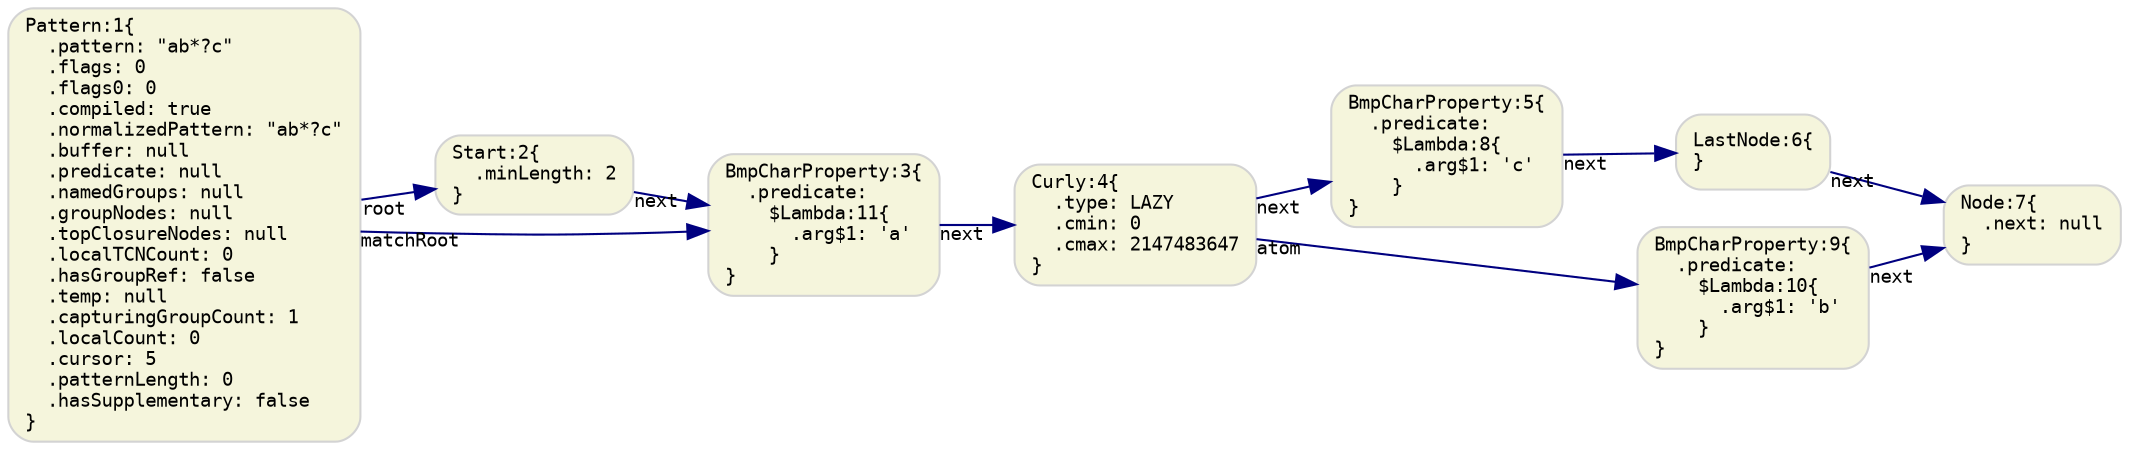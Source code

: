digraph G {
  rankdir=LR;
  graph [fontname="Monospace", fontsize="11"]

  // default nodes
  node [fontname="Monospace", fontsize="9", shape="box", style="rounded,filled", color="LightGray", fillcolor="Beige"]
  1[ label="Pattern:1\{\l  .pattern: \"ab*?c\"\l  .flags: 0\l  .flags0: 0\l  .compiled: true\l  .normalizedPattern: \"ab*?c\"\l  .buffer: null\l  .predicate: null\l  .namedGroups: null\l  .groupNodes: null\l  .topClosureNodes: null\l  .localTCNCount: 0\l  .hasGroupRef: false\l  .temp: null\l  .capturingGroupCount: 1\l  .localCount: 0\l  .cursor: 5\l  .patternLength: 0\l  .hasSupplementary: false\l\}\l" ]
  2[ label="Start:2\{\l  .minLength: 2\l\}\l" ]
  3[ label="BmpCharProperty:3\{\l  .predicate:\l    $Lambda:11\{\l      .arg$1: 'a'\l    \}\l\}\l" ]
  4[ label="Curly:4\{\l  .type: LAZY\l  .cmin: 0\l  .cmax: 2147483647\l\}\l" ]
  5[ label="BmpCharProperty:5\{\l  .predicate:\l    $Lambda:8\{\l      .arg$1: 'c'\l    \}\l\}\l" ]
  6[ label="LastNode:6\{\l\}\l" ]
  7[ label="Node:7\{\l  .next: null\l\}\l" ]
  9[ label="BmpCharProperty:9\{\l  .predicate:\l    $Lambda:10\{\l      .arg$1: 'b'\l    \}\l\}\l" ]

  // default edges
  edge [fontname="Monospace", fontsize="9", color="Navy"]
  6 -> 7 [ label="",  taillabel="next" ]
  5 -> 6 [ label="",  taillabel="next" ]
  4 -> 5 [ label="",  taillabel="next" ]
  9 -> 7 [ label="",  taillabel="next" ]
  4 -> 9 [ label="",  taillabel="atom" ]
  3 -> 4 [ label="",  taillabel="next" ]
  2 -> 3 [ label="",  taillabel="next" ]
  1 -> 2 [ label="",  taillabel="root" ]
  1 -> 3 [ label="",  taillabel="matchRoot" ]
}

